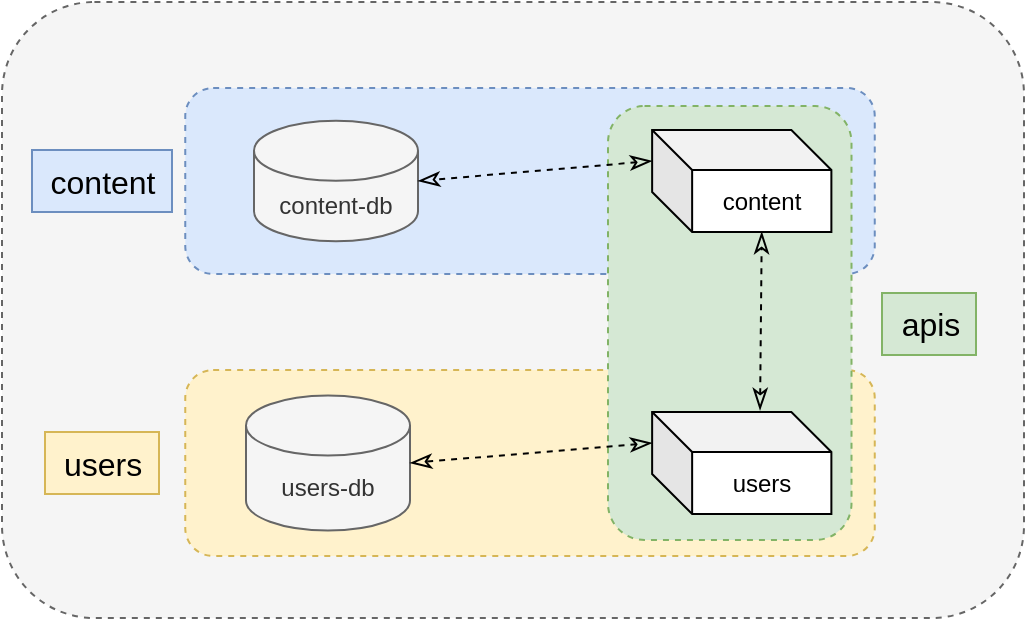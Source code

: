 <mxfile version="24.2.5" type="device">
  <diagram name="Page-1" id="s0GkFnKRO5kl5qIvAabD">
    <mxGraphModel dx="1042" dy="538" grid="0" gridSize="10" guides="1" tooltips="1" connect="1" arrows="1" fold="1" page="0" pageScale="1" pageWidth="827" pageHeight="1169" math="0" shadow="0">
      <root>
        <mxCell id="0" />
        <mxCell id="1" parent="0" />
        <mxCell id="yvyM9De7ikoliiOCbXH--1" value="" style="rounded=1;whiteSpace=wrap;html=1;fillColor=#f5f5f5;strokeColor=#666666;dashed=1;fontColor=#333333;" vertex="1" parent="1">
          <mxGeometry x="-39" y="113" width="511" height="308" as="geometry" />
        </mxCell>
        <mxCell id="yvyM9De7ikoliiOCbXH--2" value="" style="rounded=1;whiteSpace=wrap;html=1;fillColor=#dae8fc;strokeColor=#6c8ebf;dashed=1;" vertex="1" parent="1">
          <mxGeometry x="52.63" y="156" width="344.75" height="93" as="geometry" />
        </mxCell>
        <mxCell id="yvyM9De7ikoliiOCbXH--3" value="content" style="text;html=1;align=center;verticalAlign=middle;resizable=0;points=[];autosize=1;strokeColor=#6c8ebf;fillColor=#dae8fc;fontSize=16;" vertex="1" parent="1">
          <mxGeometry x="-24.0" y="187" width="70" height="31" as="geometry" />
        </mxCell>
        <mxCell id="yvyM9De7ikoliiOCbXH--4" value="" style="rounded=1;whiteSpace=wrap;html=1;fillColor=#fff2cc;strokeColor=#d6b656;dashed=1;" vertex="1" parent="1">
          <mxGeometry x="52.63" y="297" width="344.75" height="93" as="geometry" />
        </mxCell>
        <mxCell id="yvyM9De7ikoliiOCbXH--5" value="users" style="text;html=1;align=center;verticalAlign=middle;resizable=0;points=[];autosize=1;strokeColor=#d6b656;fillColor=#fff2cc;fontSize=16;" vertex="1" parent="1">
          <mxGeometry x="-17.5" y="328" width="57" height="31" as="geometry" />
        </mxCell>
        <mxCell id="yvyM9De7ikoliiOCbXH--6" value="" style="rounded=1;whiteSpace=wrap;html=1;fillColor=#d5e8d4;strokeColor=#82b366;dashed=1;" vertex="1" parent="1">
          <mxGeometry x="264" y="165" width="121.75" height="217" as="geometry" />
        </mxCell>
        <mxCell id="yvyM9De7ikoliiOCbXH--7" value="apis" style="text;html=1;align=center;verticalAlign=middle;resizable=0;points=[];autosize=1;strokeColor=#82b366;fillColor=#d5e8d4;fontSize=16;" vertex="1" parent="1">
          <mxGeometry x="401" y="258.5" width="47" height="31" as="geometry" />
        </mxCell>
        <mxCell id="yvyM9De7ikoliiOCbXH--8" value="content-db" style="shape=cylinder3;whiteSpace=wrap;html=1;boundedLbl=1;backgroundOutline=1;size=15;fillColor=#f5f5f5;fontColor=#333333;strokeColor=#666666;" vertex="1" parent="1">
          <mxGeometry x="87" y="172.38" width="82" height="60.25" as="geometry" />
        </mxCell>
        <mxCell id="yvyM9De7ikoliiOCbXH--9" value="users-db" style="shape=cylinder3;whiteSpace=wrap;html=1;boundedLbl=1;backgroundOutline=1;size=15;fillColor=#f5f5f5;fontColor=#333333;strokeColor=#666666;" vertex="1" parent="1">
          <mxGeometry x="83" y="309.75" width="82" height="67.5" as="geometry" />
        </mxCell>
        <mxCell id="yvyM9De7ikoliiOCbXH--10" value="content" style="shape=cube;whiteSpace=wrap;html=1;boundedLbl=1;backgroundOutline=1;darkOpacity=0.05;darkOpacity2=0.1;" vertex="1" parent="1">
          <mxGeometry x="286.07" y="177" width="89.62" height="51" as="geometry" />
        </mxCell>
        <mxCell id="yvyM9De7ikoliiOCbXH--11" value="users" style="shape=cube;whiteSpace=wrap;html=1;boundedLbl=1;backgroundOutline=1;darkOpacity=0.05;darkOpacity2=0.1;" vertex="1" parent="1">
          <mxGeometry x="286.07" y="318" width="89.62" height="51" as="geometry" />
        </mxCell>
        <mxCell id="yvyM9De7ikoliiOCbXH--12" value="" style="endArrow=classicThin;startArrow=classicThin;html=1;rounded=0;fontSize=12;startSize=8;endSize=8;curved=0;entryX=0;entryY=0;entryDx=54.81;entryDy=51;entryPerimeter=0;exitX=0.602;exitY=-0.02;exitDx=0;exitDy=0;exitPerimeter=0;dashed=1;startFill=0;endFill=0;" edge="1" parent="1" source="yvyM9De7ikoliiOCbXH--11" target="yvyM9De7ikoliiOCbXH--10">
          <mxGeometry width="50" height="50" relative="1" as="geometry">
            <mxPoint x="215" y="338" as="sourcePoint" />
            <mxPoint x="265" y="288" as="targetPoint" />
          </mxGeometry>
        </mxCell>
        <mxCell id="yvyM9De7ikoliiOCbXH--13" value="" style="endArrow=classicThin;startArrow=classicThin;html=1;rounded=0;fontSize=12;startSize=8;endSize=8;curved=0;entryX=1;entryY=0.5;entryDx=0;entryDy=0;entryPerimeter=0;exitX=0;exitY=0;exitDx=0;exitDy=15.5;exitPerimeter=0;dashed=1;startFill=0;endFill=0;" edge="1" parent="1" source="yvyM9De7ikoliiOCbXH--10" target="yvyM9De7ikoliiOCbXH--8">
          <mxGeometry width="50" height="50" relative="1" as="geometry">
            <mxPoint x="350" y="327" as="sourcePoint" />
            <mxPoint x="351" y="238" as="targetPoint" />
          </mxGeometry>
        </mxCell>
        <mxCell id="yvyM9De7ikoliiOCbXH--14" value="" style="endArrow=classicThin;startArrow=classicThin;html=1;rounded=0;fontSize=12;startSize=8;endSize=8;curved=0;entryX=1;entryY=0.5;entryDx=0;entryDy=0;entryPerimeter=0;exitX=0;exitY=0;exitDx=0;exitDy=15.5;exitPerimeter=0;dashed=1;startFill=0;endFill=0;" edge="1" parent="1" source="yvyM9De7ikoliiOCbXH--11" target="yvyM9De7ikoliiOCbXH--9">
          <mxGeometry width="50" height="50" relative="1" as="geometry">
            <mxPoint x="296" y="203" as="sourcePoint" />
            <mxPoint x="179" y="213" as="targetPoint" />
          </mxGeometry>
        </mxCell>
      </root>
    </mxGraphModel>
  </diagram>
</mxfile>
